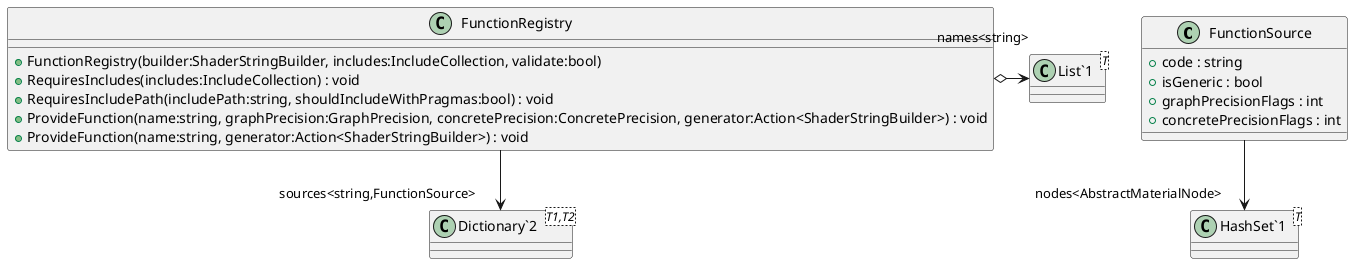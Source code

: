 @startuml
class FunctionSource {
    + code : string
    + isGeneric : bool
    + graphPrecisionFlags : int
    + concretePrecisionFlags : int
}
class FunctionRegistry {
    + FunctionRegistry(builder:ShaderStringBuilder, includes:IncludeCollection, validate:bool)
    + RequiresIncludes(includes:IncludeCollection) : void
    + RequiresIncludePath(includePath:string, shouldIncludeWithPragmas:bool) : void
    + ProvideFunction(name:string, graphPrecision:GraphPrecision, concretePrecision:ConcretePrecision, generator:Action<ShaderStringBuilder>) : void
    + ProvideFunction(name:string, generator:Action<ShaderStringBuilder>) : void
}
class "HashSet`1"<T> {
}
class "Dictionary`2"<T1,T2> {
}
class "List`1"<T> {
}
FunctionSource --> "nodes<AbstractMaterialNode>" "HashSet`1"
FunctionRegistry --> "sources<string,FunctionSource>" "Dictionary`2"
FunctionRegistry o-> "names<string>" "List`1"
@enduml
